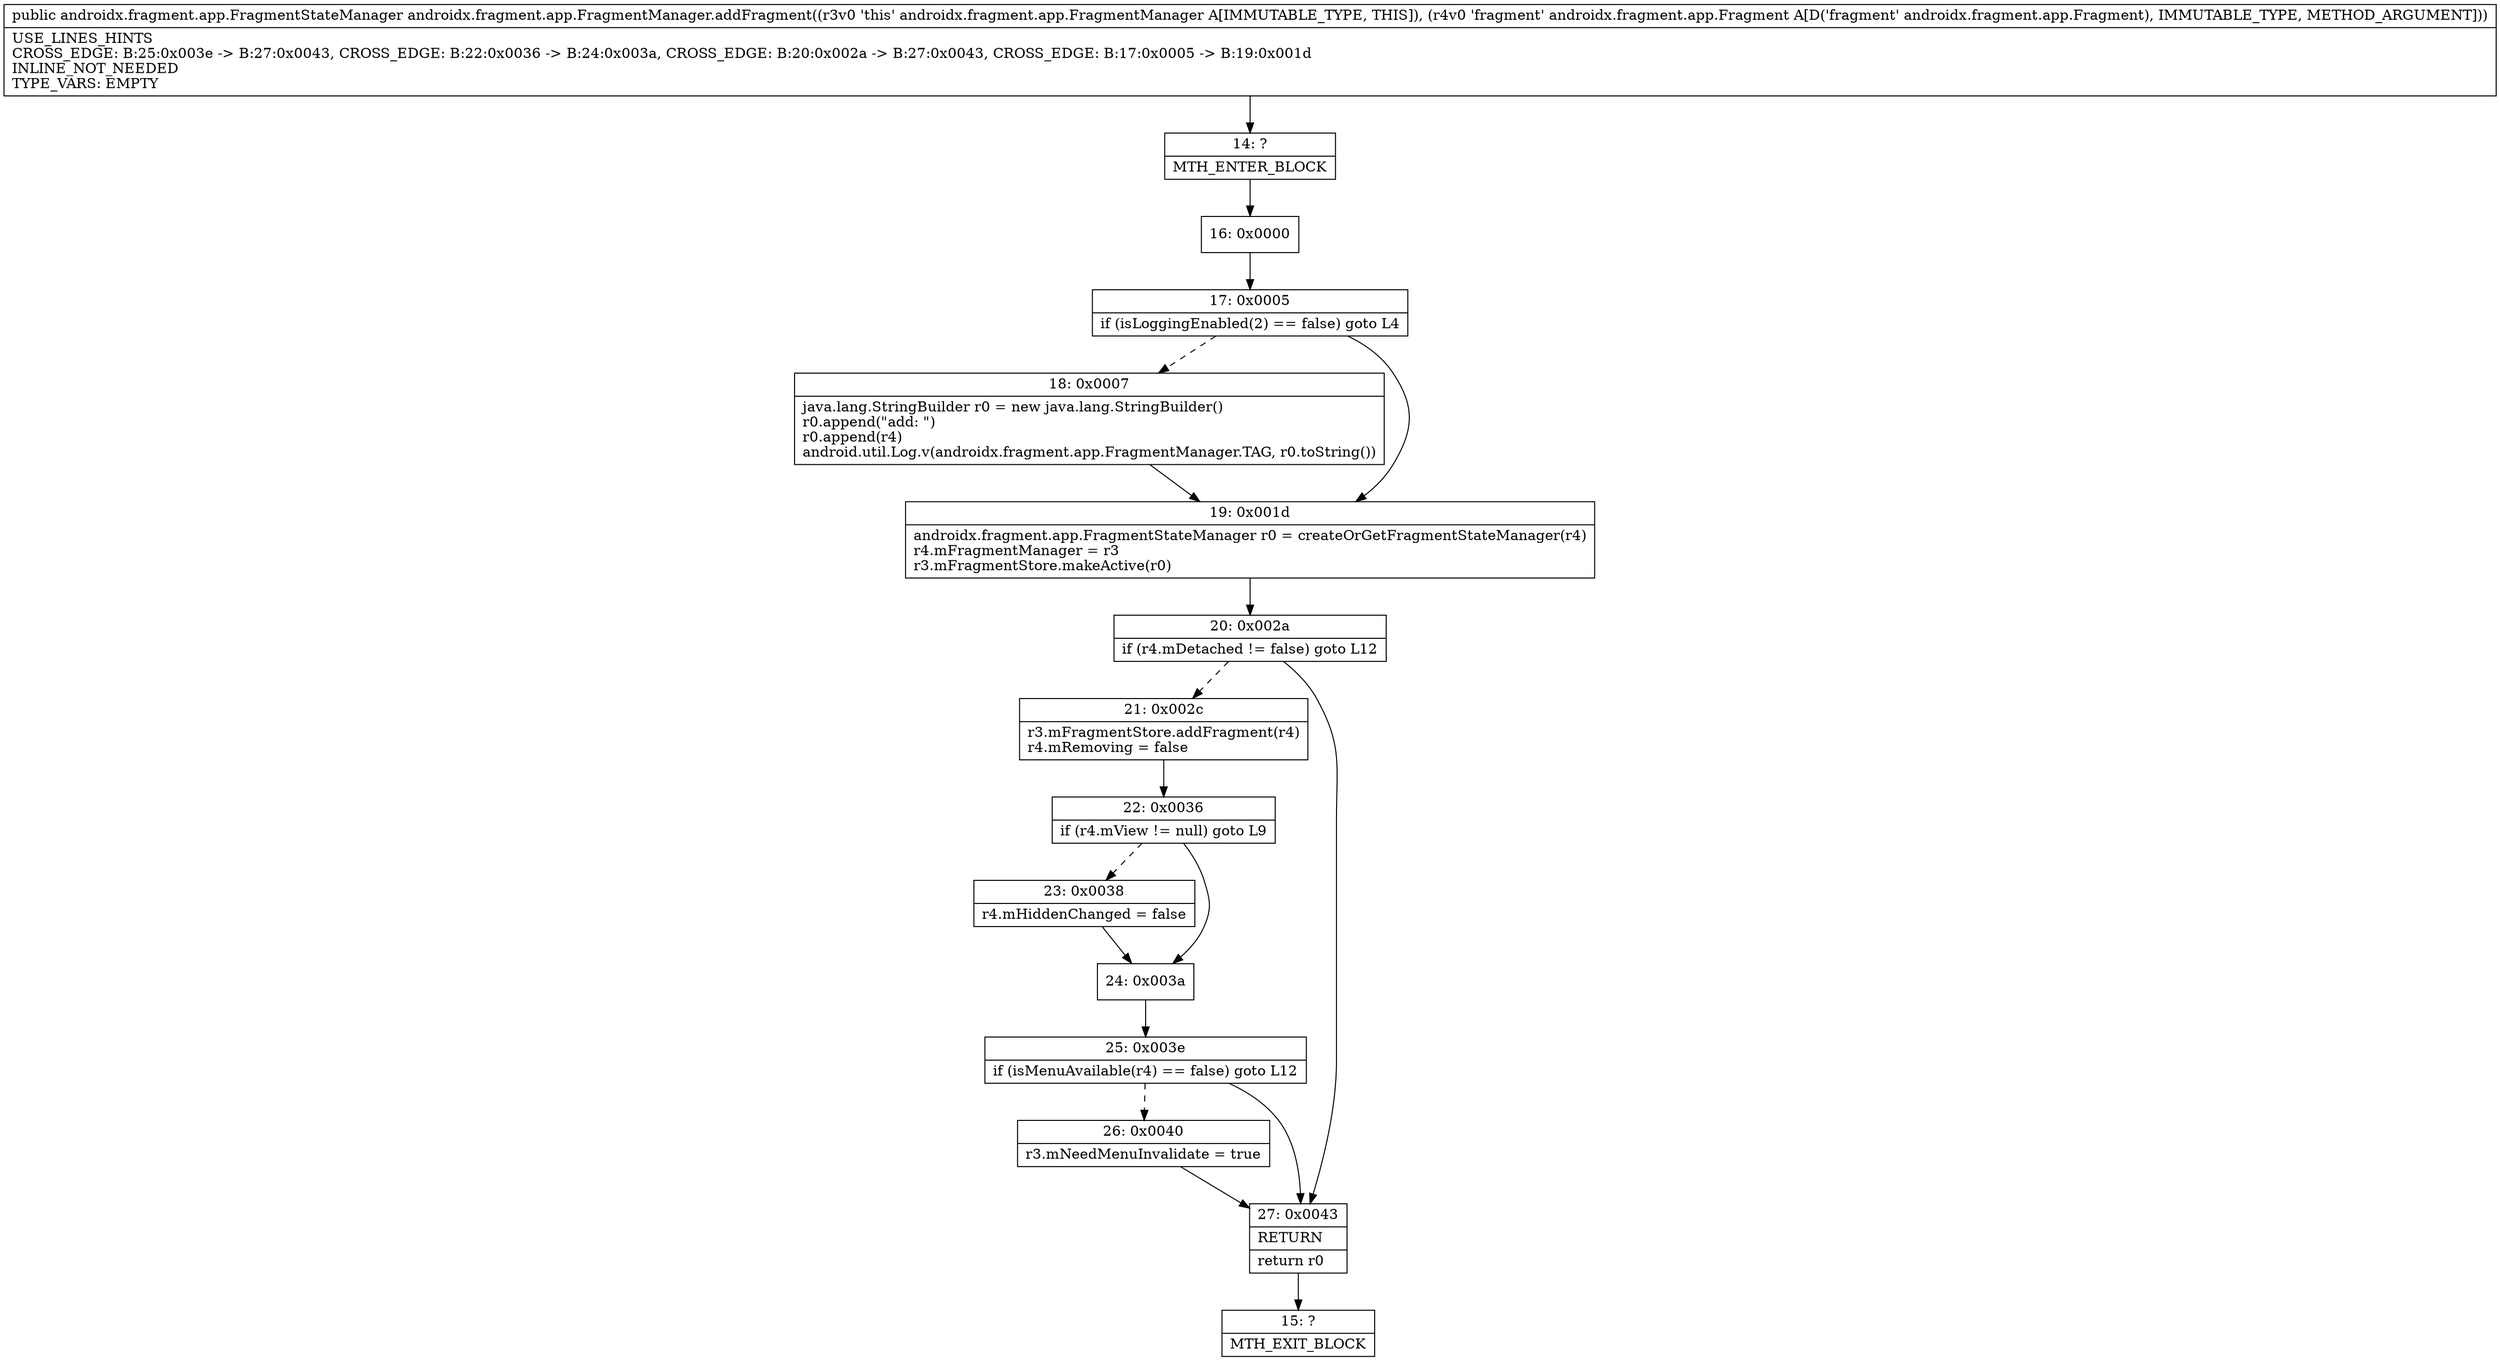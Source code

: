 digraph "CFG forandroidx.fragment.app.FragmentManager.addFragment(Landroidx\/fragment\/app\/Fragment;)Landroidx\/fragment\/app\/FragmentStateManager;" {
Node_14 [shape=record,label="{14\:\ ?|MTH_ENTER_BLOCK\l}"];
Node_16 [shape=record,label="{16\:\ 0x0000}"];
Node_17 [shape=record,label="{17\:\ 0x0005|if (isLoggingEnabled(2) == false) goto L4\l}"];
Node_18 [shape=record,label="{18\:\ 0x0007|java.lang.StringBuilder r0 = new java.lang.StringBuilder()\lr0.append(\"add: \")\lr0.append(r4)\landroid.util.Log.v(androidx.fragment.app.FragmentManager.TAG, r0.toString())\l}"];
Node_19 [shape=record,label="{19\:\ 0x001d|androidx.fragment.app.FragmentStateManager r0 = createOrGetFragmentStateManager(r4)\lr4.mFragmentManager = r3\lr3.mFragmentStore.makeActive(r0)\l}"];
Node_20 [shape=record,label="{20\:\ 0x002a|if (r4.mDetached != false) goto L12\l}"];
Node_21 [shape=record,label="{21\:\ 0x002c|r3.mFragmentStore.addFragment(r4)\lr4.mRemoving = false\l}"];
Node_22 [shape=record,label="{22\:\ 0x0036|if (r4.mView != null) goto L9\l}"];
Node_23 [shape=record,label="{23\:\ 0x0038|r4.mHiddenChanged = false\l}"];
Node_24 [shape=record,label="{24\:\ 0x003a}"];
Node_25 [shape=record,label="{25\:\ 0x003e|if (isMenuAvailable(r4) == false) goto L12\l}"];
Node_26 [shape=record,label="{26\:\ 0x0040|r3.mNeedMenuInvalidate = true\l}"];
Node_27 [shape=record,label="{27\:\ 0x0043|RETURN\l|return r0\l}"];
Node_15 [shape=record,label="{15\:\ ?|MTH_EXIT_BLOCK\l}"];
MethodNode[shape=record,label="{public androidx.fragment.app.FragmentStateManager androidx.fragment.app.FragmentManager.addFragment((r3v0 'this' androidx.fragment.app.FragmentManager A[IMMUTABLE_TYPE, THIS]), (r4v0 'fragment' androidx.fragment.app.Fragment A[D('fragment' androidx.fragment.app.Fragment), IMMUTABLE_TYPE, METHOD_ARGUMENT]))  | USE_LINES_HINTS\lCROSS_EDGE: B:25:0x003e \-\> B:27:0x0043, CROSS_EDGE: B:22:0x0036 \-\> B:24:0x003a, CROSS_EDGE: B:20:0x002a \-\> B:27:0x0043, CROSS_EDGE: B:17:0x0005 \-\> B:19:0x001d\lINLINE_NOT_NEEDED\lTYPE_VARS: EMPTY\l}"];
MethodNode -> Node_14;Node_14 -> Node_16;
Node_16 -> Node_17;
Node_17 -> Node_18[style=dashed];
Node_17 -> Node_19;
Node_18 -> Node_19;
Node_19 -> Node_20;
Node_20 -> Node_21[style=dashed];
Node_20 -> Node_27;
Node_21 -> Node_22;
Node_22 -> Node_23[style=dashed];
Node_22 -> Node_24;
Node_23 -> Node_24;
Node_24 -> Node_25;
Node_25 -> Node_26[style=dashed];
Node_25 -> Node_27;
Node_26 -> Node_27;
Node_27 -> Node_15;
}

